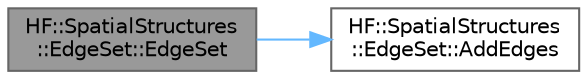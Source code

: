 digraph "HF::SpatialStructures::EdgeSet::EdgeSet"
{
 // LATEX_PDF_SIZE
  bgcolor="transparent";
  edge [fontname=Helvetica,fontsize=10,labelfontname=Helvetica,labelfontsize=10];
  node [fontname=Helvetica,fontsize=10,shape=box,height=0.2,width=0.4];
  rankdir="LR";
  Node1 [label="HF::SpatialStructures\l::EdgeSet::EdgeSet",height=0.2,width=0.4,color="gray40", fillcolor="grey60", style="filled", fontcolor="black",tooltip="Construct an edge set with a list of int edges and a parent."];
  Node1 -> Node2 [color="steelblue1",style="solid"];
  Node2 [label="HF::SpatialStructures\l::EdgeSet::AddEdges",height=0.2,width=0.4,color="grey40", fillcolor="white", style="filled",URL="$a01535.html#a9ce7cfb064de84654c518905ec76b7e0",tooltip="Add a set of edges to the array of children."];
}
